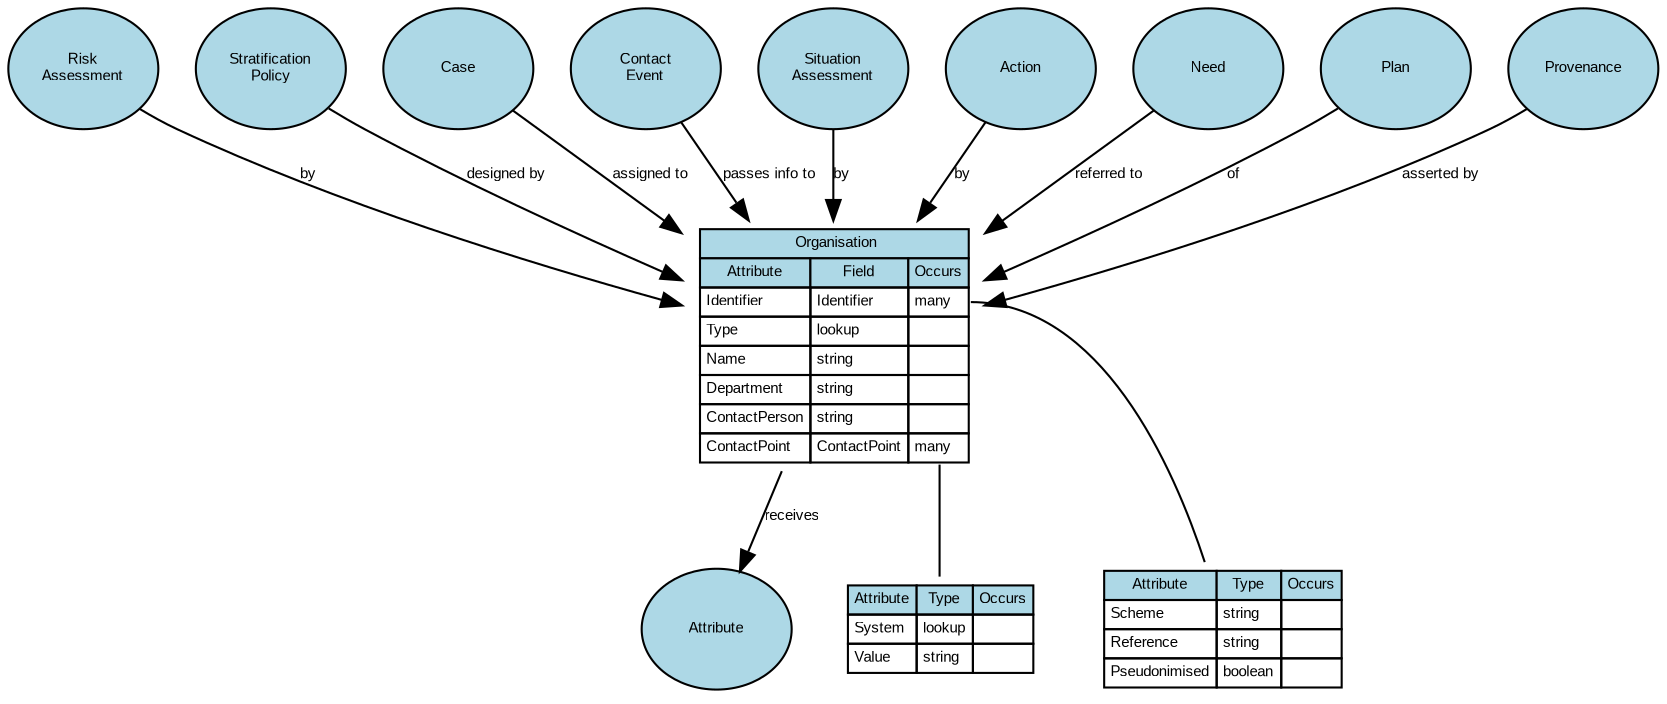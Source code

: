 digraph {
	graph [overlap=false splines=true]
	node [black=black color=black fillcolor=lightblue fontname=Arial fontsize=7]
	edge [fontname=Arial fontsize=7 labelfontname=Arial labelfontsize=7 len=3.0]
	table_port9 [label=<<table border='0' cellborder='1' cellspacing='0'><tr><td bgcolor='lightblue'>Attribute</td><td bgcolor='lightblue'>Type</td><td bgcolor='lightblue'>Occurs</td></tr><tr><td align='left' balign='left' valign='top'>Scheme</td><td align='left' balign='left' valign='top'>string</td><td align='left' balign='left' valign='top'></td></tr><tr><td align='left' balign='left' valign='top'>Reference</td><td align='left' balign='left' valign='top'>string</td><td align='left' balign='left' valign='top'></td></tr><tr><td align='left' balign='left' valign='top'>Pseudonimised</td><td align='left' balign='left' valign='top'>boolean</td><td align='left' balign='left' valign='top'></td></tr></table>> shape=plaintext]
	Organisation:9 -> table_port9 [dir=none]
	table_port10 [label=<<table border='0' cellborder='1' cellspacing='0'><tr><td bgcolor='lightblue'>Attribute</td><td bgcolor='lightblue'>Type</td><td bgcolor='lightblue'>Occurs</td></tr><tr><td align='left' balign='left' valign='top'>System</td><td align='left' balign='left' valign='top'>lookup</td><td align='left' balign='left' valign='top'></td></tr><tr><td align='left' balign='left' valign='top'>Value</td><td align='left' balign='left' valign='top'>string</td><td align='left' balign='left' valign='top'></td></tr></table>> shape=plaintext]
	Organisation:10 -> table_port10 [dir=none]
	Organisation [label=<<table border='0' cellborder='1' cellspacing='0'><tr><td colspan='3' bgcolor='lightblue'> Organisation</td></tr><tr><td bgcolor='lightblue'>Attribute</td><td bgcolor='lightblue'>Field</td><td bgcolor='lightblue'>Occurs</td></tr><tr><td align='left' balign='left' valign='top'>Identifier</td><td align='left' balign='left' valign='top'>Identifier</td><td align='left' balign='left' valign='top' port='9'>many</td></tr><tr><td align='left' balign='left' valign='top'>Type</td><td align='left' balign='left' valign='top'>lookup</td><td align='left' balign='left' valign='top'></td></tr><tr><td align='left' balign='left' valign='top'>Name</td><td align='left' balign='left' valign='top'>string</td><td align='left' balign='left' valign='top'></td></tr><tr><td align='left' balign='left' valign='top'>Department</td><td align='left' balign='left' valign='top'>string</td><td align='left' balign='left' valign='top'></td></tr><tr><td align='left' balign='left' valign='top'>ContactPerson</td><td align='left' balign='left' valign='top'>string</td><td align='left' balign='left' valign='top'></td></tr><tr><td align='left' balign='left' valign='top'>ContactPoint</td><td align='left' balign='left' valign='top'>ContactPoint</td><td align='left' balign='left' valign='top' port='10'>many</td></tr></table>> URL="#Organisation" shape=plaintext]
	Concept_Attribute [label=Attribute URL="#LeadOrganisation" fixedsize=true height=0.8 style=filled width=1.0]
	Organisation -> Concept_Attribute [label=receives]
	"ConceptOf_Risk\nAssessment" [label="Risk\nAssessment" URL="#LeadOrganisation" fixedsize=true height=0.8 style=filled width=1.0]
	"ConceptOf_Risk\nAssessment" -> Organisation [label=by]
	"ConceptOf_Stratification\nPolicy" [label="Stratification\nPolicy" URL="#LeadOrganisation" fixedsize=true height=0.8 style=filled width=1.0]
	"ConceptOf_Stratification\nPolicy" -> Organisation [label="designed by"]
	ConceptOf_Case [label=Case URL="#ResponsibleOrganisation" fixedsize=true height=0.8 style=filled width=1.0]
	ConceptOf_Case -> Organisation [label="assigned to"]
	"ConceptOf_Contact\nEvent" [label="Contact\nEvent" URL="#ResponsibleOrganisation" fixedsize=true height=0.8 style=filled width=1.0]
	"ConceptOf_Contact\nEvent" -> Organisation [label="passes info to"]
	"ConceptOf_Situation\nAssessment" [label="Situation\nAssessment" URL="#ResponsibleOrganisation" fixedsize=true height=0.8 style=filled width=1.0]
	"ConceptOf_Situation\nAssessment" -> Organisation [label=by]
	ConceptOf_Action [label=Action URL="#DeliveryOrganisation" fixedsize=true height=0.8 style=filled width=1.0]
	ConceptOf_Action -> Organisation [label=by]
	ConceptOf_Need [label=Need URL="#DeliveryOrganisation" fixedsize=true height=0.8 style=filled width=1.0]
	ConceptOf_Need -> Organisation [label="referred to"]
	ConceptOf_Plan [label=Plan URL="#DeliveryOrganisation" fixedsize=true height=0.8 style=filled width=1.0]
	ConceptOf_Plan -> Organisation [label=of]
	ConceptOf_Provenance [label=Provenance URL="#SourceOrganisation" fixedsize=true height=0.8 style=filled width=1.0]
	ConceptOf_Provenance -> Organisation [label="asserted by"]
}
